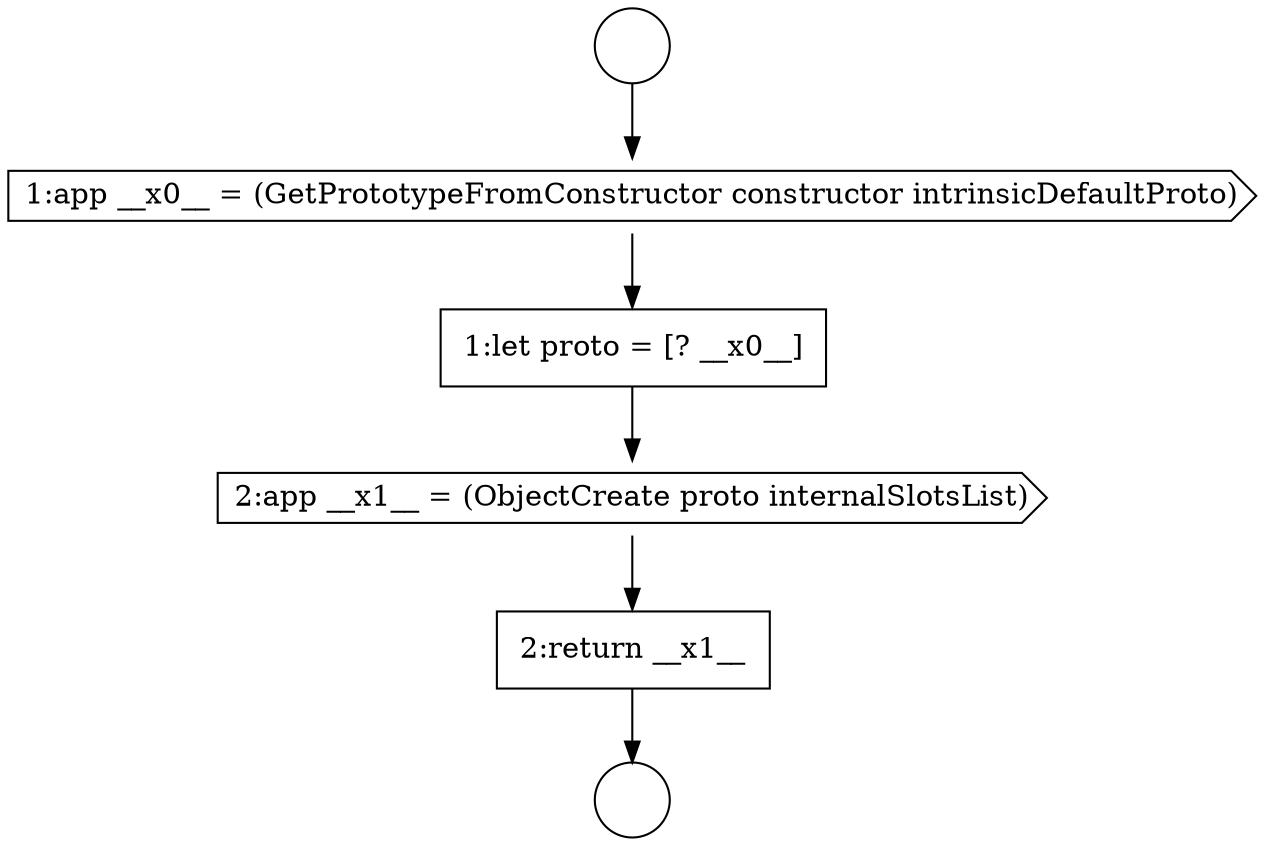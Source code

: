 digraph {
  node1735 [shape=none, margin=0, label=<<font color="black">
    <table border="0" cellborder="1" cellspacing="0" cellpadding="10">
      <tr><td align="left">2:return __x1__</td></tr>
    </table>
  </font>> color="black" fillcolor="white" style=filled]
  node1730 [shape=circle label=" " color="black" fillcolor="white" style=filled]
  node1732 [shape=cds, label=<<font color="black">1:app __x0__ = (GetPrototypeFromConstructor constructor intrinsicDefaultProto)</font>> color="black" fillcolor="white" style=filled]
  node1733 [shape=none, margin=0, label=<<font color="black">
    <table border="0" cellborder="1" cellspacing="0" cellpadding="10">
      <tr><td align="left">1:let proto = [? __x0__]</td></tr>
    </table>
  </font>> color="black" fillcolor="white" style=filled]
  node1731 [shape=circle label=" " color="black" fillcolor="white" style=filled]
  node1734 [shape=cds, label=<<font color="black">2:app __x1__ = (ObjectCreate proto internalSlotsList)</font>> color="black" fillcolor="white" style=filled]
  node1730 -> node1732 [ color="black"]
  node1733 -> node1734 [ color="black"]
  node1732 -> node1733 [ color="black"]
  node1734 -> node1735 [ color="black"]
  node1735 -> node1731 [ color="black"]
}
